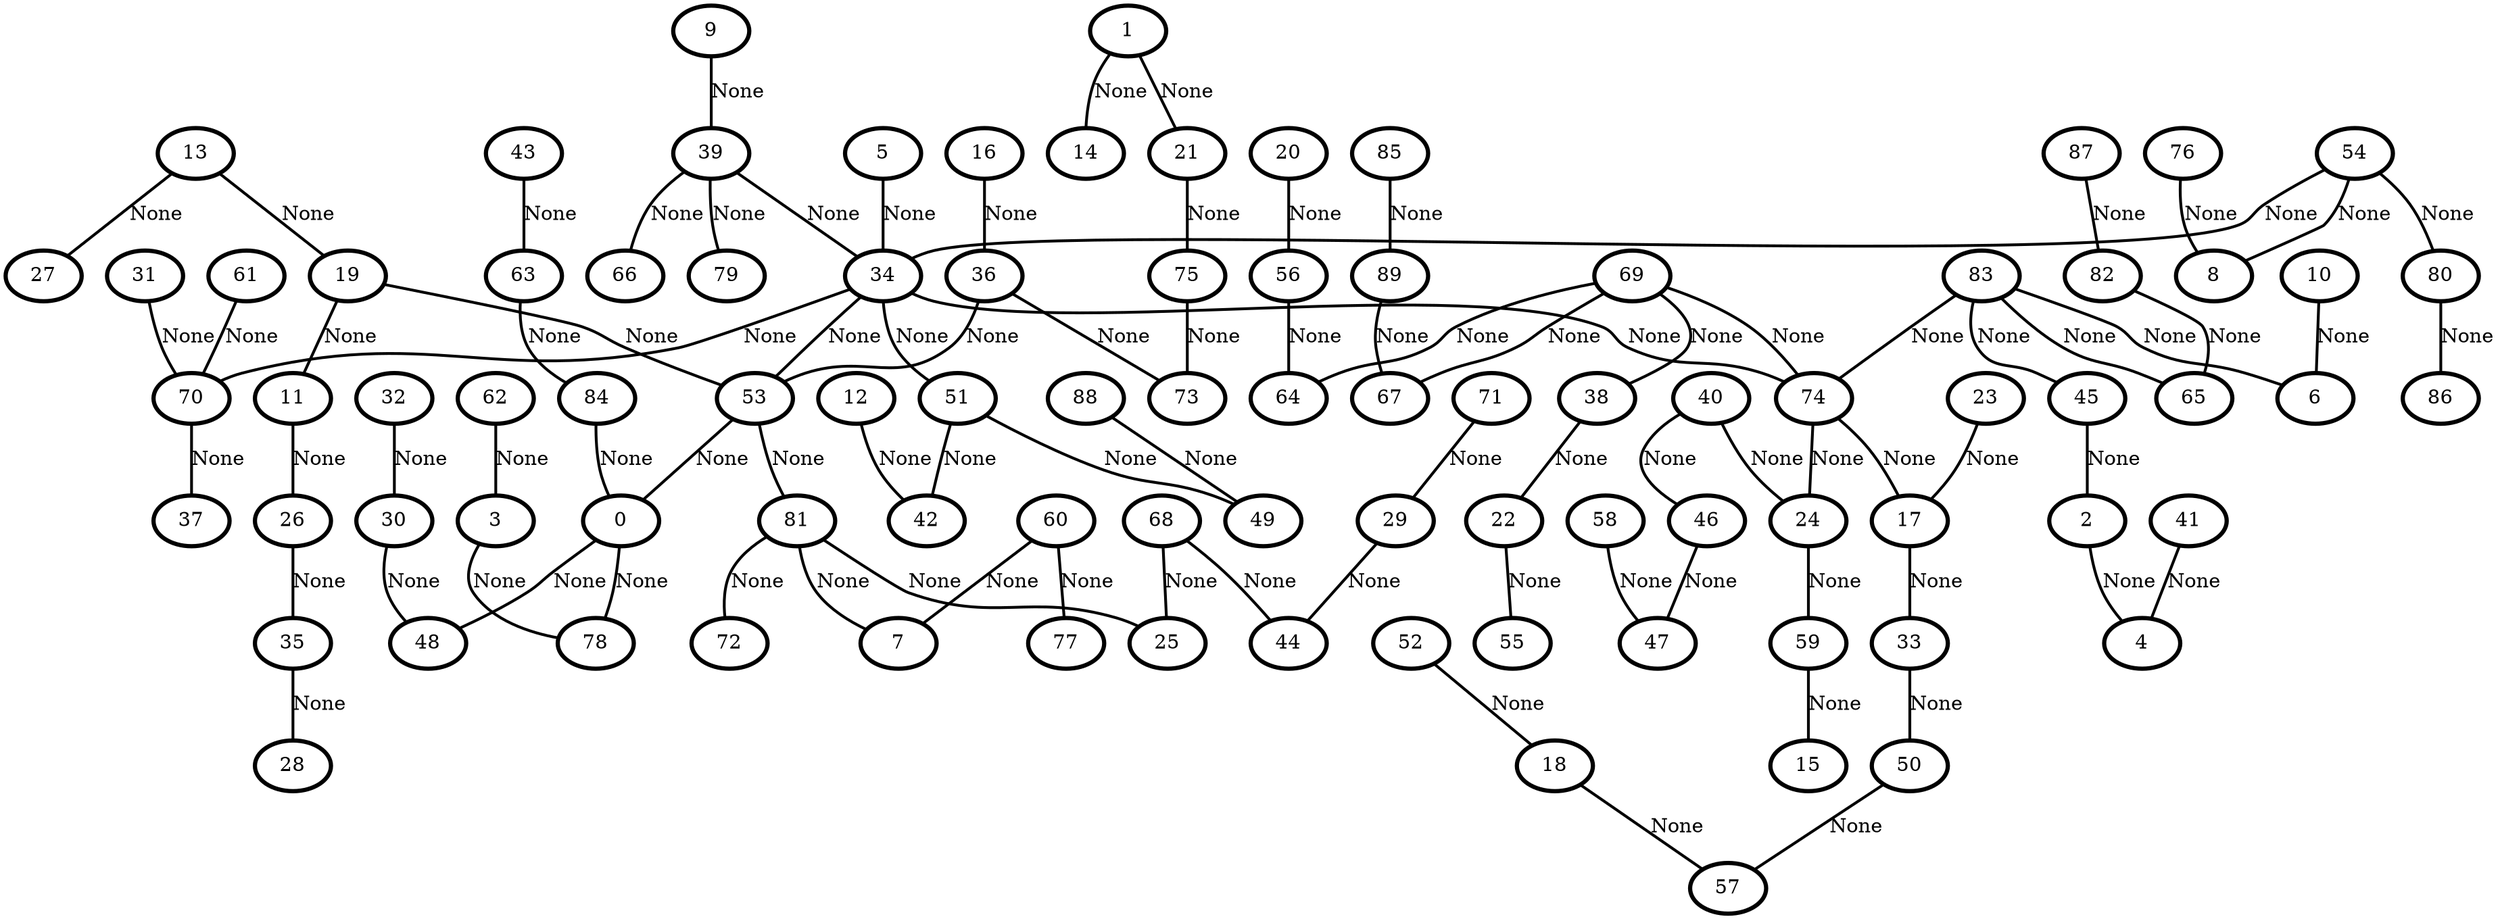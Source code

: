 graph G {
    0 [penwidth=3,label="0"]
    1 [penwidth=3,label="1"]
    2 [penwidth=3,label="2"]
    3 [penwidth=3,label="3"]
    4 [penwidth=3,label="4"]
    5 [penwidth=3,label="5"]
    6 [penwidth=3,label="6"]
    7 [penwidth=3,label="7"]
    8 [penwidth=3,label="8"]
    9 [penwidth=3,label="9"]
    10 [penwidth=3,label="10"]
    11 [penwidth=3,label="11"]
    12 [penwidth=3,label="12"]
    13 [penwidth=3,label="13"]
    14 [penwidth=3,label="14"]
    15 [penwidth=3,label="15"]
    16 [penwidth=3,label="16"]
    17 [penwidth=3,label="17"]
    18 [penwidth=3,label="18"]
    19 [penwidth=3,label="19"]
    20 [penwidth=3,label="20"]
    21 [penwidth=3,label="21"]
    22 [penwidth=3,label="22"]
    23 [penwidth=3,label="23"]
    24 [penwidth=3,label="24"]
    25 [penwidth=3,label="25"]
    26 [penwidth=3,label="26"]
    27 [penwidth=3,label="27"]
    28 [penwidth=3,label="28"]
    29 [penwidth=3,label="29"]
    30 [penwidth=3,label="30"]
    31 [penwidth=3,label="31"]
    32 [penwidth=3,label="32"]
    33 [penwidth=3,label="33"]
    34 [penwidth=3,label="34"]
    35 [penwidth=3,label="35"]
    36 [penwidth=3,label="36"]
    37 [penwidth=3,label="37"]
    38 [penwidth=3,label="38"]
    39 [penwidth=3,label="39"]
    40 [penwidth=3,label="40"]
    41 [penwidth=3,label="41"]
    42 [penwidth=3,label="42"]
    43 [penwidth=3,label="43"]
    44 [penwidth=3,label="44"]
    45 [penwidth=3,label="45"]
    46 [penwidth=3,label="46"]
    47 [penwidth=3,label="47"]
    48 [penwidth=3,label="48"]
    49 [penwidth=3,label="49"]
    50 [penwidth=3,label="50"]
    51 [penwidth=3,label="51"]
    52 [penwidth=3,label="52"]
    53 [penwidth=3,label="53"]
    54 [penwidth=3,label="54"]
    55 [penwidth=3,label="55"]
    56 [penwidth=3,label="56"]
    57 [penwidth=3,label="57"]
    58 [penwidth=3,label="58"]
    59 [penwidth=3,label="59"]
    60 [penwidth=3,label="60"]
    61 [penwidth=3,label="61"]
    62 [penwidth=3,label="62"]
    63 [penwidth=3,label="63"]
    64 [penwidth=3,label="64"]
    65 [penwidth=3,label="65"]
    66 [penwidth=3,label="66"]
    67 [penwidth=3,label="67"]
    68 [penwidth=3,label="68"]
    69 [penwidth=3,label="69"]
    70 [penwidth=3,label="70"]
    71 [penwidth=3,label="71"]
    72 [penwidth=3,label="72"]
    73 [penwidth=3,label="73"]
    74 [penwidth=3,label="74"]
    75 [penwidth=3,label="75"]
    76 [penwidth=3,label="76"]
    77 [penwidth=3,label="77"]
    78 [penwidth=3,label="78"]
    79 [penwidth=3,label="79"]
    80 [penwidth=3,label="80"]
    81 [penwidth=3,label="81"]
    82 [penwidth=3,label="82"]
    83 [penwidth=3,label="83"]
    84 [penwidth=3,label="84"]
    85 [penwidth=3,label="85"]
    86 [penwidth=3,label="86"]
    87 [penwidth=3,label="87"]
    88 [penwidth=3,label="88"]
    89 [penwidth=3,label="89"]

    40--24 [penwidth=2,label="None"]
    0--48 [penwidth=2,label="None"]
    13--19 [penwidth=2,label="None"]
    41--4 [penwidth=2,label="None"]
    9--39 [penwidth=2,label="None"]
    34--70 [penwidth=2,label="None"]
    89--67 [penwidth=2,label="None"]
    85--89 [penwidth=2,label="None"]
    68--44 [penwidth=2,label="None"]
    35--28 [penwidth=2,label="None"]
    1--14 [penwidth=2,label="None"]
    60--77 [penwidth=2,label="None"]
    20--56 [penwidth=2,label="None"]
    1--21 [penwidth=2,label="None"]
    53--81 [penwidth=2,label="None"]
    5--34 [penwidth=2,label="None"]
    87--82 [penwidth=2,label="None"]
    83--65 [penwidth=2,label="None"]
    69--74 [penwidth=2,label="None"]
    46--47 [penwidth=2,label="None"]
    33--50 [penwidth=2,label="None"]
    83--45 [penwidth=2,label="None"]
    61--70 [penwidth=2,label="None"]
    54--80 [penwidth=2,label="None"]
    69--38 [penwidth=2,label="None"]
    19--53 [penwidth=2,label="None"]
    22--55 [penwidth=2,label="None"]
    26--35 [penwidth=2,label="None"]
    54--8 [penwidth=2,label="None"]
    51--49 [penwidth=2,label="None"]
    23--17 [penwidth=2,label="None"]
    81--7 [penwidth=2,label="None"]
    84--0 [penwidth=2,label="None"]
    88--49 [penwidth=2,label="None"]
    3--78 [penwidth=2,label="None"]
    58--47 [penwidth=2,label="None"]
    17--33 [penwidth=2,label="None"]
    34--51 [penwidth=2,label="None"]
    45--2 [penwidth=2,label="None"]
    74--24 [penwidth=2,label="None"]
    34--53 [penwidth=2,label="None"]
    74--17 [penwidth=2,label="None"]
    53--0 [penwidth=2,label="None"]
    36--53 [penwidth=2,label="None"]
    21--75 [penwidth=2,label="None"]
    63--84 [penwidth=2,label="None"]
    50--57 [penwidth=2,label="None"]
    18--57 [penwidth=2,label="None"]
    38--22 [penwidth=2,label="None"]
    39--34 [penwidth=2,label="None"]
    62--3 [penwidth=2,label="None"]
    39--66 [penwidth=2,label="None"]
    40--46 [penwidth=2,label="None"]
    12--42 [penwidth=2,label="None"]
    13--27 [penwidth=2,label="None"]
    39--79 [penwidth=2,label="None"]
    54--34 [penwidth=2,label="None"]
    30--48 [penwidth=2,label="None"]
    36--73 [penwidth=2,label="None"]
    83--6 [penwidth=2,label="None"]
    51--42 [penwidth=2,label="None"]
    60--7 [penwidth=2,label="None"]
    2--4 [penwidth=2,label="None"]
    24--59 [penwidth=2,label="None"]
    81--72 [penwidth=2,label="None"]
    81--25 [penwidth=2,label="None"]
    59--15 [penwidth=2,label="None"]
    70--37 [penwidth=2,label="None"]
    71--29 [penwidth=2,label="None"]
    0--78 [penwidth=2,label="None"]
    34--74 [penwidth=2,label="None"]
    56--64 [penwidth=2,label="None"]
    76--8 [penwidth=2,label="None"]
    11--26 [penwidth=2,label="None"]
    43--63 [penwidth=2,label="None"]
    69--67 [penwidth=2,label="None"]
    82--65 [penwidth=2,label="None"]
    16--36 [penwidth=2,label="None"]
    19--11 [penwidth=2,label="None"]
    75--73 [penwidth=2,label="None"]
    29--44 [penwidth=2,label="None"]
    10--6 [penwidth=2,label="None"]
    83--74 [penwidth=2,label="None"]
    32--30 [penwidth=2,label="None"]
    80--86 [penwidth=2,label="None"]
    52--18 [penwidth=2,label="None"]
    68--25 [penwidth=2,label="None"]
    31--70 [penwidth=2,label="None"]
    69--64 [penwidth=2,label="None"]
}